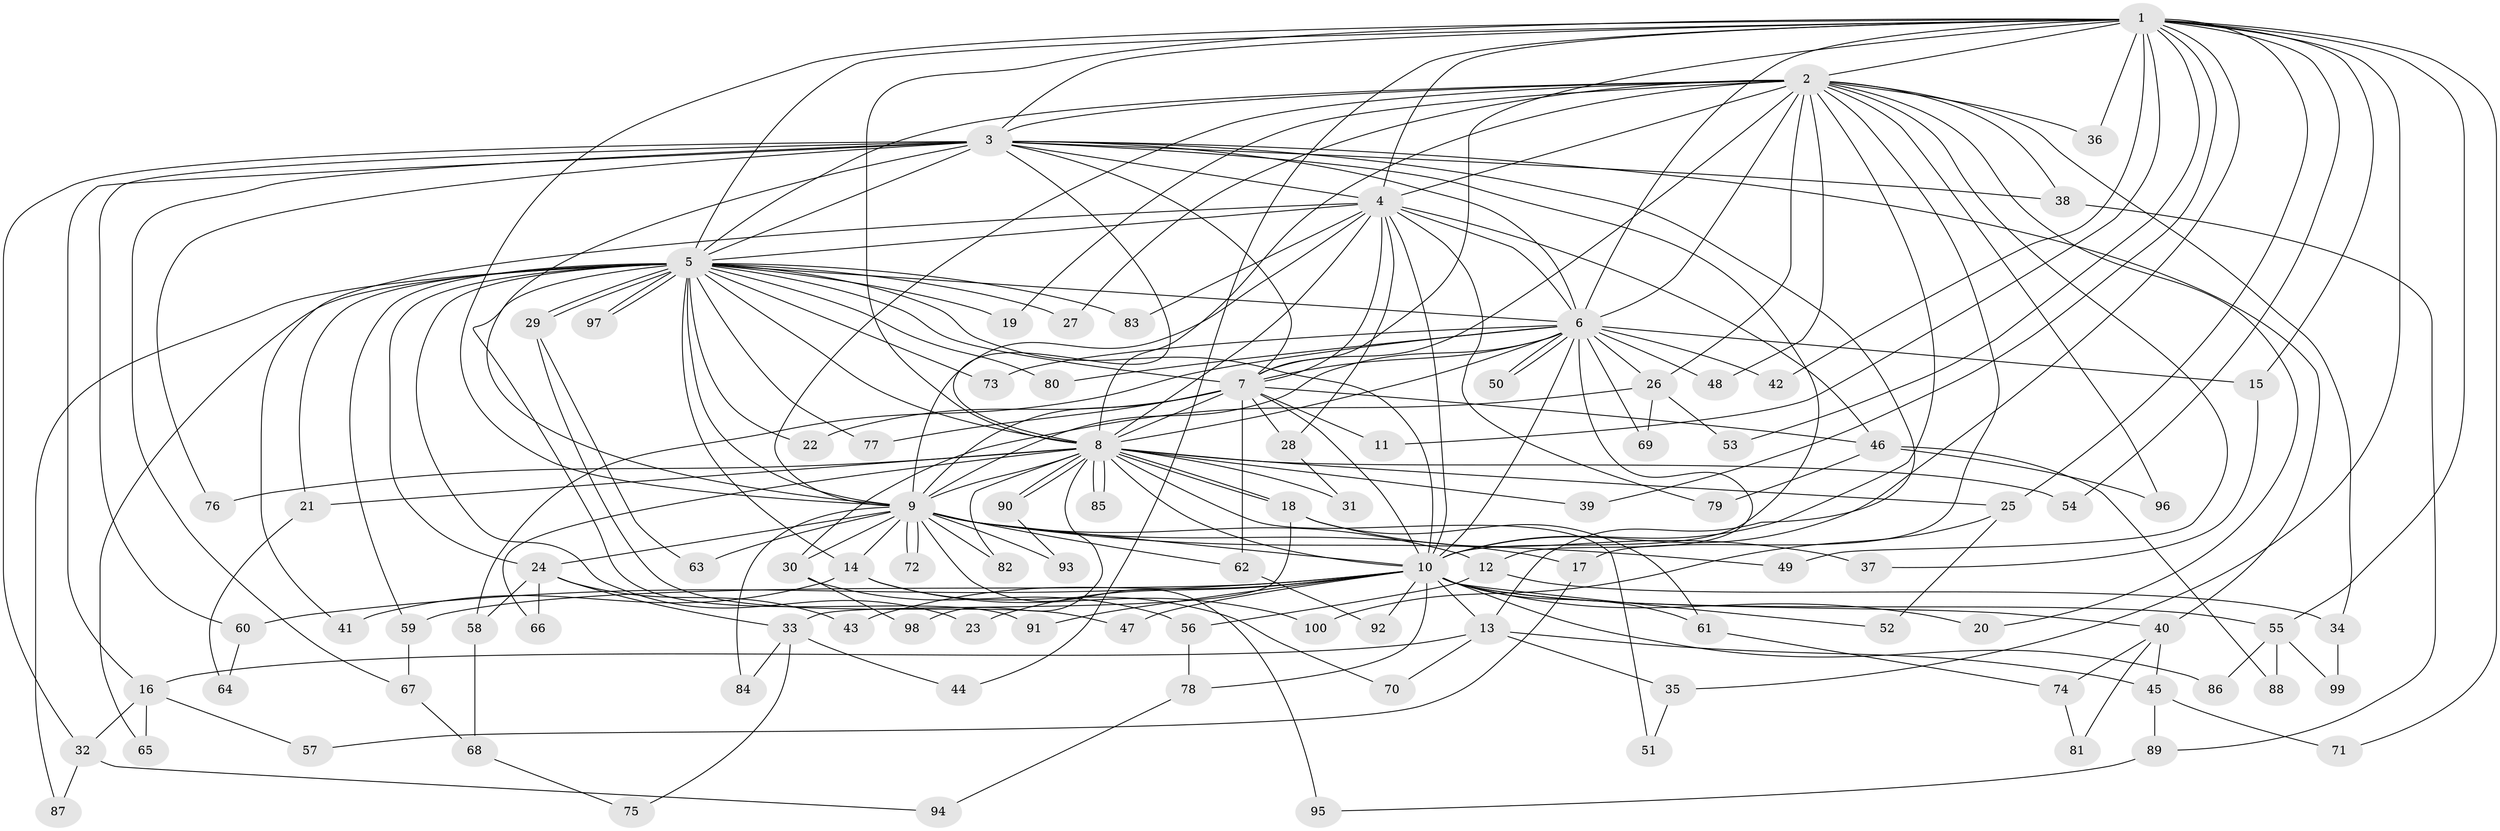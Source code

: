 // Generated by graph-tools (version 1.1) at 2025/38/02/21/25 10:38:52]
// undirected, 100 vertices, 225 edges
graph export_dot {
graph [start="1"]
  node [color=gray90,style=filled];
  1;
  2;
  3;
  4;
  5;
  6;
  7;
  8;
  9;
  10;
  11;
  12;
  13;
  14;
  15;
  16;
  17;
  18;
  19;
  20;
  21;
  22;
  23;
  24;
  25;
  26;
  27;
  28;
  29;
  30;
  31;
  32;
  33;
  34;
  35;
  36;
  37;
  38;
  39;
  40;
  41;
  42;
  43;
  44;
  45;
  46;
  47;
  48;
  49;
  50;
  51;
  52;
  53;
  54;
  55;
  56;
  57;
  58;
  59;
  60;
  61;
  62;
  63;
  64;
  65;
  66;
  67;
  68;
  69;
  70;
  71;
  72;
  73;
  74;
  75;
  76;
  77;
  78;
  79;
  80;
  81;
  82;
  83;
  84;
  85;
  86;
  87;
  88;
  89;
  90;
  91;
  92;
  93;
  94;
  95;
  96;
  97;
  98;
  99;
  100;
  1 -- 2;
  1 -- 3;
  1 -- 4;
  1 -- 5;
  1 -- 6;
  1 -- 7;
  1 -- 8;
  1 -- 9;
  1 -- 10;
  1 -- 11;
  1 -- 15;
  1 -- 25;
  1 -- 35;
  1 -- 36;
  1 -- 39;
  1 -- 42;
  1 -- 44;
  1 -- 53;
  1 -- 54;
  1 -- 55;
  1 -- 71;
  2 -- 3;
  2 -- 4;
  2 -- 5;
  2 -- 6;
  2 -- 7;
  2 -- 8;
  2 -- 9;
  2 -- 10;
  2 -- 17;
  2 -- 19;
  2 -- 20;
  2 -- 26;
  2 -- 27;
  2 -- 34;
  2 -- 36;
  2 -- 38;
  2 -- 48;
  2 -- 49;
  2 -- 96;
  3 -- 4;
  3 -- 5;
  3 -- 6;
  3 -- 7;
  3 -- 8;
  3 -- 9;
  3 -- 10;
  3 -- 13;
  3 -- 16;
  3 -- 32;
  3 -- 38;
  3 -- 40;
  3 -- 60;
  3 -- 67;
  3 -- 76;
  4 -- 5;
  4 -- 6;
  4 -- 7;
  4 -- 8;
  4 -- 9;
  4 -- 10;
  4 -- 28;
  4 -- 41;
  4 -- 46;
  4 -- 79;
  4 -- 83;
  5 -- 6;
  5 -- 7;
  5 -- 8;
  5 -- 9;
  5 -- 10;
  5 -- 14;
  5 -- 19;
  5 -- 21;
  5 -- 22;
  5 -- 23;
  5 -- 24;
  5 -- 27;
  5 -- 29;
  5 -- 29;
  5 -- 59;
  5 -- 65;
  5 -- 73;
  5 -- 77;
  5 -- 80;
  5 -- 83;
  5 -- 87;
  5 -- 91;
  5 -- 97;
  5 -- 97;
  6 -- 7;
  6 -- 8;
  6 -- 9;
  6 -- 10;
  6 -- 12;
  6 -- 15;
  6 -- 26;
  6 -- 42;
  6 -- 48;
  6 -- 50;
  6 -- 50;
  6 -- 58;
  6 -- 69;
  6 -- 73;
  6 -- 80;
  7 -- 8;
  7 -- 9;
  7 -- 10;
  7 -- 11;
  7 -- 22;
  7 -- 28;
  7 -- 46;
  7 -- 62;
  7 -- 77;
  8 -- 9;
  8 -- 10;
  8 -- 18;
  8 -- 18;
  8 -- 21;
  8 -- 25;
  8 -- 31;
  8 -- 39;
  8 -- 51;
  8 -- 54;
  8 -- 66;
  8 -- 76;
  8 -- 82;
  8 -- 85;
  8 -- 85;
  8 -- 90;
  8 -- 90;
  8 -- 98;
  9 -- 10;
  9 -- 12;
  9 -- 14;
  9 -- 17;
  9 -- 24;
  9 -- 30;
  9 -- 49;
  9 -- 62;
  9 -- 63;
  9 -- 72;
  9 -- 72;
  9 -- 82;
  9 -- 84;
  9 -- 93;
  9 -- 95;
  10 -- 13;
  10 -- 20;
  10 -- 23;
  10 -- 40;
  10 -- 43;
  10 -- 47;
  10 -- 52;
  10 -- 55;
  10 -- 59;
  10 -- 60;
  10 -- 61;
  10 -- 78;
  10 -- 86;
  10 -- 91;
  10 -- 92;
  12 -- 34;
  12 -- 56;
  13 -- 16;
  13 -- 35;
  13 -- 45;
  13 -- 70;
  14 -- 41;
  14 -- 70;
  14 -- 100;
  15 -- 37;
  16 -- 32;
  16 -- 57;
  16 -- 65;
  17 -- 57;
  18 -- 33;
  18 -- 37;
  18 -- 61;
  21 -- 64;
  24 -- 33;
  24 -- 43;
  24 -- 58;
  24 -- 66;
  25 -- 52;
  25 -- 100;
  26 -- 30;
  26 -- 53;
  26 -- 69;
  28 -- 31;
  29 -- 47;
  29 -- 63;
  30 -- 56;
  30 -- 98;
  32 -- 87;
  32 -- 94;
  33 -- 44;
  33 -- 75;
  33 -- 84;
  34 -- 99;
  35 -- 51;
  38 -- 89;
  40 -- 45;
  40 -- 74;
  40 -- 81;
  45 -- 71;
  45 -- 89;
  46 -- 79;
  46 -- 88;
  46 -- 96;
  55 -- 86;
  55 -- 88;
  55 -- 99;
  56 -- 78;
  58 -- 68;
  59 -- 67;
  60 -- 64;
  61 -- 74;
  62 -- 92;
  67 -- 68;
  68 -- 75;
  74 -- 81;
  78 -- 94;
  89 -- 95;
  90 -- 93;
}
